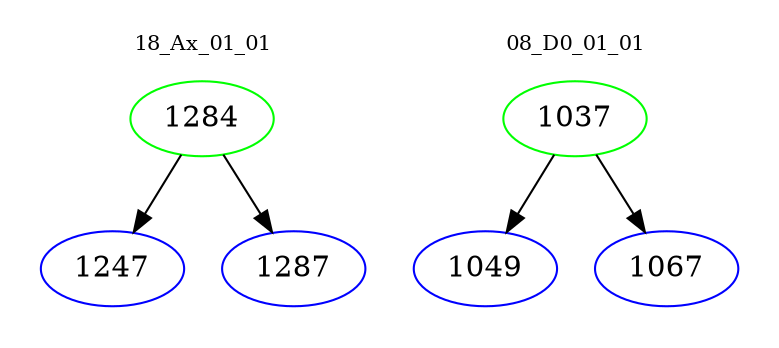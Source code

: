 digraph{
subgraph cluster_0 {
color = white
label = "18_Ax_01_01";
fontsize=10;
T0_1284 [label="1284", color="green"]
T0_1284 -> T0_1247 [color="black"]
T0_1247 [label="1247", color="blue"]
T0_1284 -> T0_1287 [color="black"]
T0_1287 [label="1287", color="blue"]
}
subgraph cluster_1 {
color = white
label = "08_D0_01_01";
fontsize=10;
T1_1037 [label="1037", color="green"]
T1_1037 -> T1_1049 [color="black"]
T1_1049 [label="1049", color="blue"]
T1_1037 -> T1_1067 [color="black"]
T1_1067 [label="1067", color="blue"]
}
}
